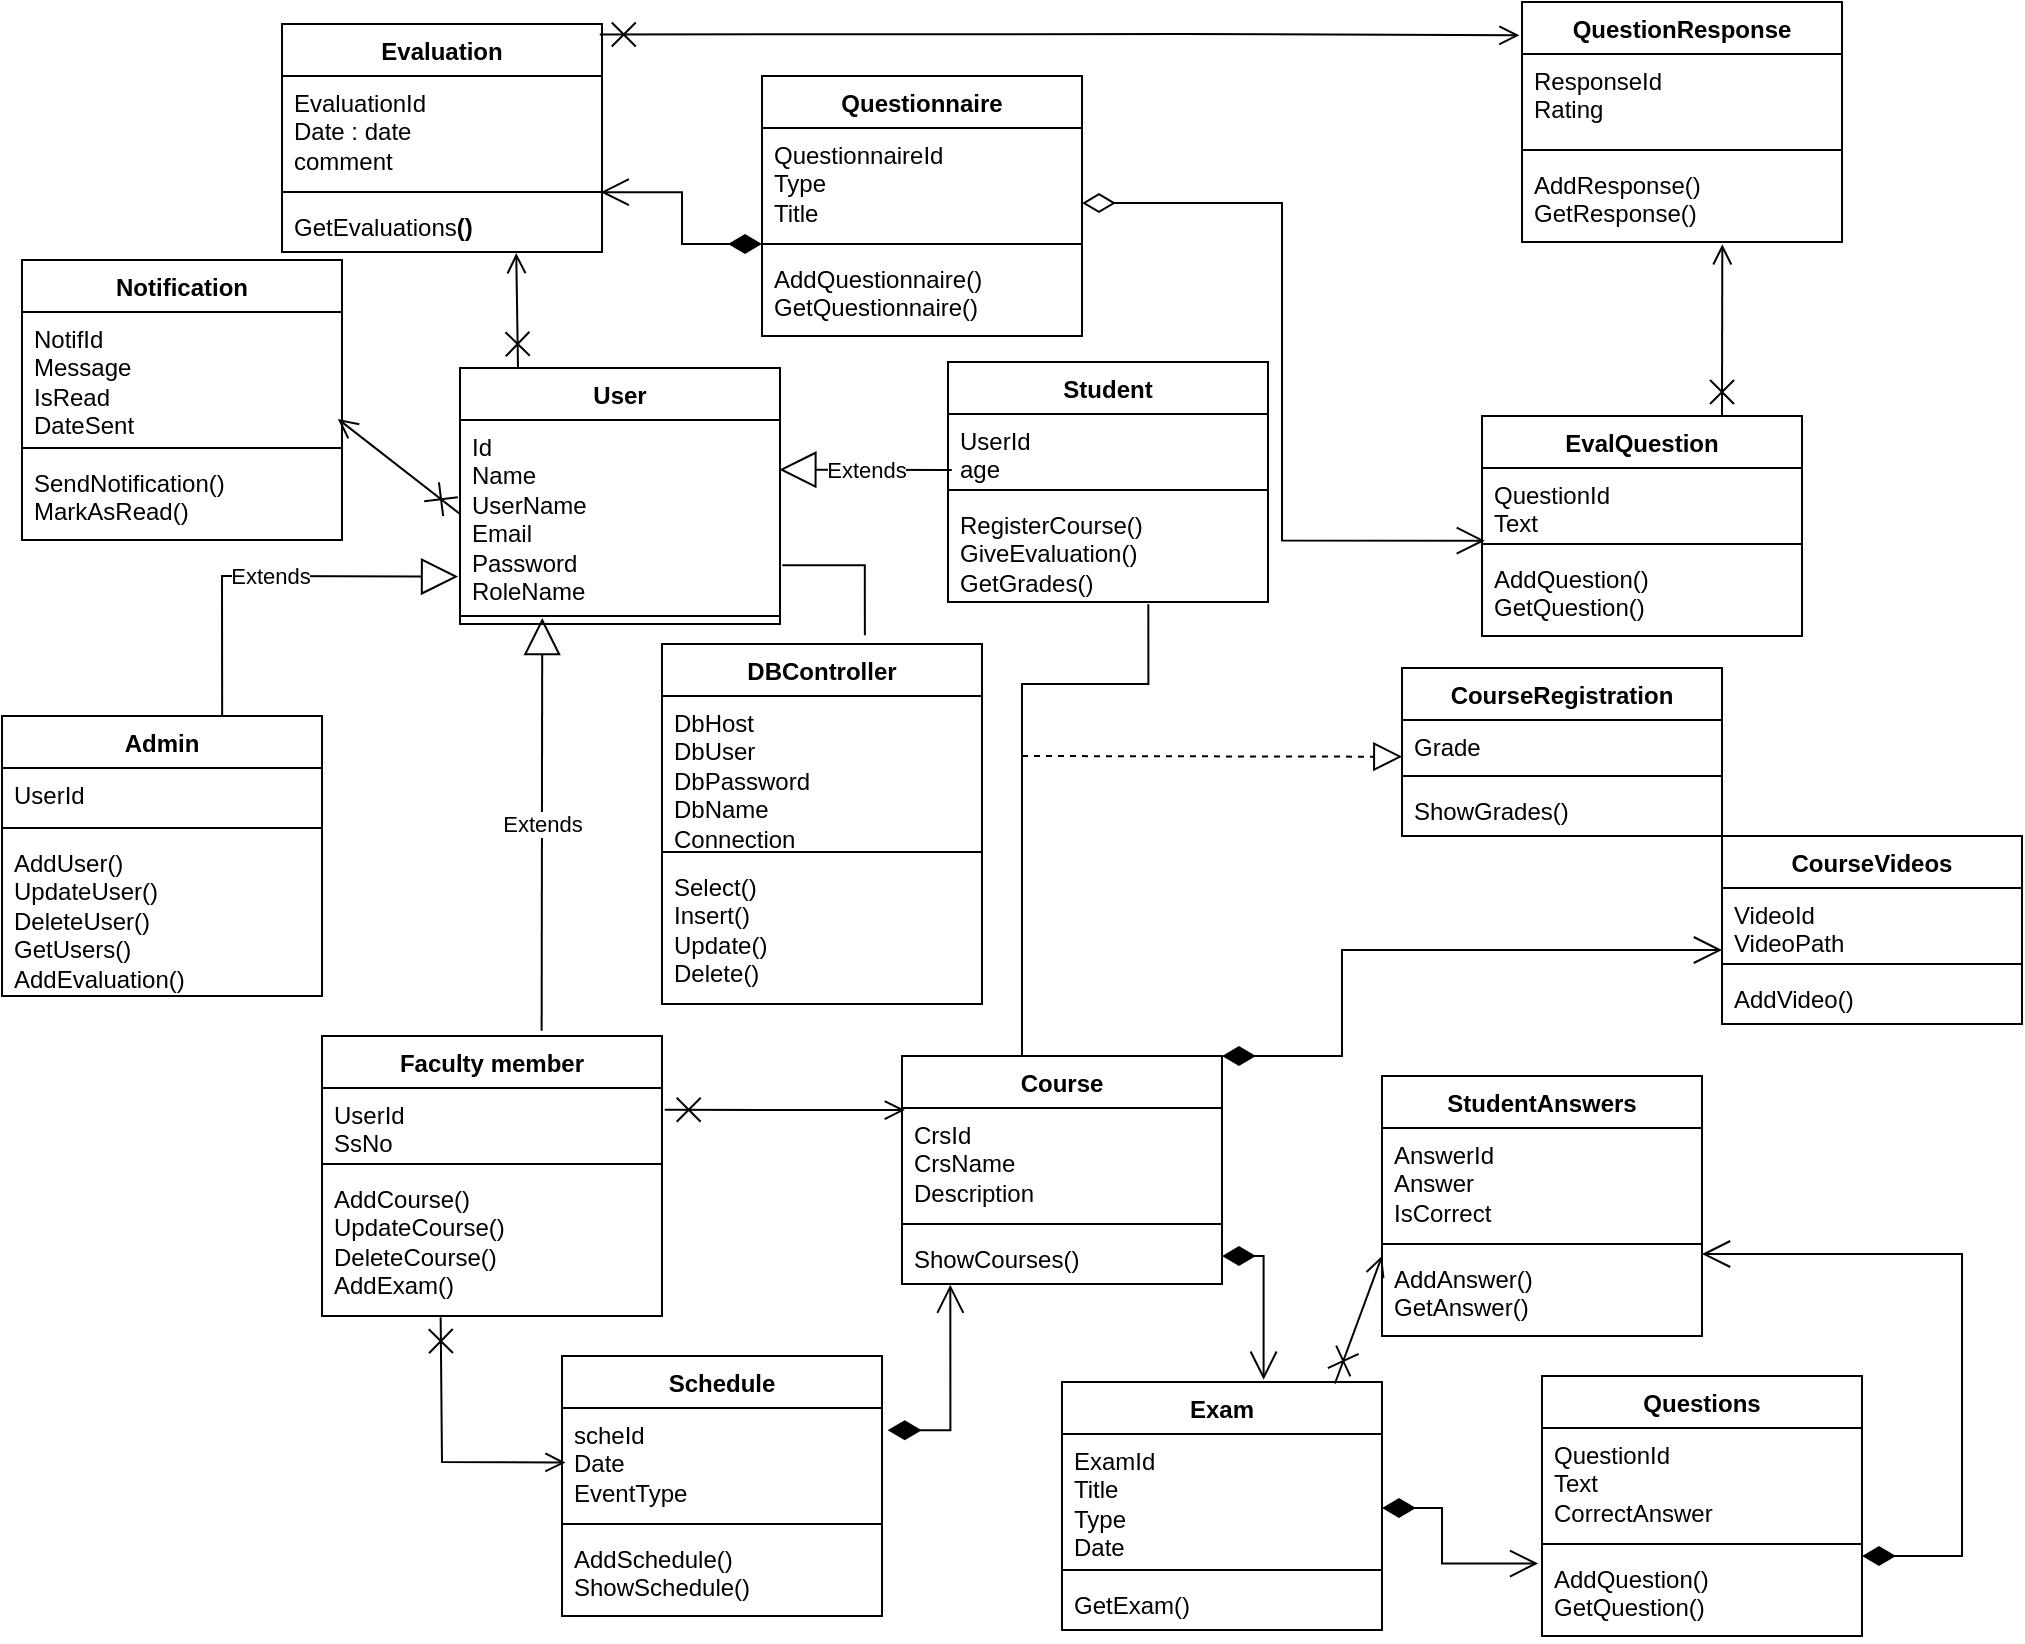 <mxfile version="26.2.14">
  <diagram name="Page-1" id="9f46799a-70d6-7492-0946-bef42562c5a5">
    <mxGraphModel dx="442" dy="198" grid="1" gridSize="10" guides="1" tooltips="1" connect="1" arrows="1" fold="1" page="1" pageScale="1" pageWidth="1100" pageHeight="850" background="none" math="0" shadow="0">
      <root>
        <mxCell id="0" />
        <mxCell id="1" parent="0" />
        <mxCell id="fov3tvsZW59ARb7Naj-n-1" value="User" style="swimlane;fontStyle=1;align=center;verticalAlign=top;childLayout=stackLayout;horizontal=1;startSize=26;horizontalStack=0;resizeParent=1;resizeParentMax=0;resizeLast=0;collapsible=1;marginBottom=0;whiteSpace=wrap;html=1;" parent="1" vertex="1">
          <mxGeometry x="239" y="206" width="160" height="128" as="geometry" />
        </mxCell>
        <mxCell id="fov3tvsZW59ARb7Naj-n-2" value="&lt;div&gt;Id&lt;/div&gt;Name&lt;div&gt;UserName&lt;/div&gt;&lt;div&gt;&lt;span style=&quot;background-color: transparent; color: light-dark(rgb(0, 0, 0), rgb(255, 255, 255));&quot;&gt;Email&lt;/span&gt;&lt;/div&gt;&lt;div&gt;Password&amp;nbsp;&lt;/div&gt;&lt;div&gt;RoleName&lt;br&gt;&lt;div&gt;&lt;br&gt;&lt;/div&gt;&lt;/div&gt;" style="text;strokeColor=none;fillColor=none;align=left;verticalAlign=top;spacingLeft=4;spacingRight=4;overflow=hidden;rotatable=0;points=[[0,0.5],[1,0.5]];portConstraint=eastwest;whiteSpace=wrap;html=1;" parent="fov3tvsZW59ARb7Naj-n-1" vertex="1">
          <mxGeometry y="26" width="160" height="94" as="geometry" />
        </mxCell>
        <mxCell id="fov3tvsZW59ARb7Naj-n-3" value="" style="line;strokeWidth=1;fillColor=none;align=left;verticalAlign=middle;spacingTop=-1;spacingLeft=3;spacingRight=3;rotatable=0;labelPosition=right;points=[];portConstraint=eastwest;strokeColor=inherit;" parent="fov3tvsZW59ARb7Naj-n-1" vertex="1">
          <mxGeometry y="120" width="160" height="8" as="geometry" />
        </mxCell>
        <mxCell id="fov3tvsZW59ARb7Naj-n-5" value="Student" style="swimlane;fontStyle=1;align=center;verticalAlign=top;childLayout=stackLayout;horizontal=1;startSize=26;horizontalStack=0;resizeParent=1;resizeParentMax=0;resizeLast=0;collapsible=1;marginBottom=0;whiteSpace=wrap;html=1;" parent="1" vertex="1">
          <mxGeometry x="483" y="203" width="160" height="120" as="geometry">
            <mxRectangle x="190" y="400" width="80" height="30" as="alternateBounds" />
          </mxGeometry>
        </mxCell>
        <mxCell id="fov3tvsZW59ARb7Naj-n-6" value="UserId&lt;div&gt;age&lt;/div&gt;" style="text;strokeColor=none;fillColor=none;align=left;verticalAlign=top;spacingLeft=4;spacingRight=4;overflow=hidden;rotatable=0;points=[[0,0.5],[1,0.5]];portConstraint=eastwest;whiteSpace=wrap;html=1;" parent="fov3tvsZW59ARb7Naj-n-5" vertex="1">
          <mxGeometry y="26" width="160" height="34" as="geometry" />
        </mxCell>
        <mxCell id="fov3tvsZW59ARb7Naj-n-7" value="" style="line;strokeWidth=1;fillColor=none;align=left;verticalAlign=middle;spacingTop=-1;spacingLeft=3;spacingRight=3;rotatable=0;labelPosition=right;points=[];portConstraint=eastwest;strokeColor=inherit;" parent="fov3tvsZW59ARb7Naj-n-5" vertex="1">
          <mxGeometry y="60" width="160" height="8" as="geometry" />
        </mxCell>
        <mxCell id="fov3tvsZW59ARb7Naj-n-8" value="RegisterCourse()&lt;div&gt;GiveEvaluation()&lt;br&gt;&lt;/div&gt;&lt;div&gt;GetGrades()&lt;/div&gt;&lt;div&gt;&lt;br&gt;&lt;/div&gt;" style="text;strokeColor=none;fillColor=none;align=left;verticalAlign=top;spacingLeft=4;spacingRight=4;overflow=hidden;rotatable=0;points=[[0,0.5],[1,0.5]];portConstraint=eastwest;whiteSpace=wrap;html=1;" parent="fov3tvsZW59ARb7Naj-n-5" vertex="1">
          <mxGeometry y="68" width="160" height="52" as="geometry" />
        </mxCell>
        <mxCell id="fov3tvsZW59ARb7Naj-n-9" value="Faculty member" style="swimlane;fontStyle=1;align=center;verticalAlign=top;childLayout=stackLayout;horizontal=1;startSize=26;horizontalStack=0;resizeParent=1;resizeParentMax=0;resizeLast=0;collapsible=1;marginBottom=0;whiteSpace=wrap;html=1;" parent="1" vertex="1">
          <mxGeometry x="170" y="540" width="170" height="140" as="geometry" />
        </mxCell>
        <mxCell id="fov3tvsZW59ARb7Naj-n-10" value="UserId&lt;div&gt;SsNo&amp;nbsp;&lt;/div&gt;" style="text;strokeColor=none;fillColor=none;align=left;verticalAlign=top;spacingLeft=4;spacingRight=4;overflow=hidden;rotatable=0;points=[[0,0.5],[1,0.5]];portConstraint=eastwest;whiteSpace=wrap;html=1;" parent="fov3tvsZW59ARb7Naj-n-9" vertex="1">
          <mxGeometry y="26" width="170" height="34" as="geometry" />
        </mxCell>
        <mxCell id="fov3tvsZW59ARb7Naj-n-11" value="" style="line;strokeWidth=1;fillColor=none;align=left;verticalAlign=middle;spacingTop=-1;spacingLeft=3;spacingRight=3;rotatable=0;labelPosition=right;points=[];portConstraint=eastwest;strokeColor=inherit;" parent="fov3tvsZW59ARb7Naj-n-9" vertex="1">
          <mxGeometry y="60" width="170" height="8" as="geometry" />
        </mxCell>
        <mxCell id="fov3tvsZW59ARb7Naj-n-61" value="AddCourse()&lt;div&gt;UpdateCourse()&lt;/div&gt;&lt;div&gt;DeleteCourse()&lt;/div&gt;&lt;div&gt;AddExam()&lt;/div&gt;&lt;div&gt;&lt;br&gt;&lt;/div&gt;" style="text;strokeColor=none;fillColor=none;align=left;verticalAlign=top;spacingLeft=4;spacingRight=4;overflow=hidden;rotatable=0;points=[[0,0.5],[1,0.5]];portConstraint=eastwest;whiteSpace=wrap;html=1;" parent="fov3tvsZW59ARb7Naj-n-9" vertex="1">
          <mxGeometry y="68" width="170" height="72" as="geometry" />
        </mxCell>
        <mxCell id="fov3tvsZW59ARb7Naj-n-13" value="Course" style="swimlane;fontStyle=1;align=center;verticalAlign=top;childLayout=stackLayout;horizontal=1;startSize=26;horizontalStack=0;resizeParent=1;resizeParentMax=0;resizeLast=0;collapsible=1;marginBottom=0;whiteSpace=wrap;html=1;" parent="1" vertex="1">
          <mxGeometry x="460" y="550" width="160" height="114" as="geometry" />
        </mxCell>
        <mxCell id="fov3tvsZW59ARb7Naj-n-14" value="CrsId&lt;div&gt;CrsName&amp;nbsp;&lt;/div&gt;&lt;div&gt;Description&lt;/div&gt;" style="text;strokeColor=none;fillColor=none;align=left;verticalAlign=top;spacingLeft=4;spacingRight=4;overflow=hidden;rotatable=0;points=[[0,0.5],[1,0.5]];portConstraint=eastwest;whiteSpace=wrap;html=1;" parent="fov3tvsZW59ARb7Naj-n-13" vertex="1">
          <mxGeometry y="26" width="160" height="54" as="geometry" />
        </mxCell>
        <mxCell id="fov3tvsZW59ARb7Naj-n-15" value="" style="line;strokeWidth=1;fillColor=none;align=left;verticalAlign=middle;spacingTop=-1;spacingLeft=3;spacingRight=3;rotatable=0;labelPosition=right;points=[];portConstraint=eastwest;strokeColor=inherit;" parent="fov3tvsZW59ARb7Naj-n-13" vertex="1">
          <mxGeometry y="80" width="160" height="8" as="geometry" />
        </mxCell>
        <mxCell id="fov3tvsZW59ARb7Naj-n-16" value="ShowCourses()" style="text;strokeColor=none;fillColor=none;align=left;verticalAlign=top;spacingLeft=4;spacingRight=4;overflow=hidden;rotatable=0;points=[[0,0.5],[1,0.5]];portConstraint=eastwest;whiteSpace=wrap;html=1;" parent="fov3tvsZW59ARb7Naj-n-13" vertex="1">
          <mxGeometry y="88" width="160" height="26" as="geometry" />
        </mxCell>
        <mxCell id="fov3tvsZW59ARb7Naj-n-17" value="CourseRegistration" style="swimlane;fontStyle=1;align=center;verticalAlign=top;childLayout=stackLayout;horizontal=1;startSize=26;horizontalStack=0;resizeParent=1;resizeParentMax=0;resizeLast=0;collapsible=1;marginBottom=0;whiteSpace=wrap;html=1;" parent="1" vertex="1">
          <mxGeometry x="710" y="356" width="160" height="84" as="geometry" />
        </mxCell>
        <mxCell id="fov3tvsZW59ARb7Naj-n-18" value="Grade" style="text;strokeColor=none;fillColor=none;align=left;verticalAlign=top;spacingLeft=4;spacingRight=4;overflow=hidden;rotatable=0;points=[[0,0.5],[1,0.5]];portConstraint=eastwest;whiteSpace=wrap;html=1;" parent="fov3tvsZW59ARb7Naj-n-17" vertex="1">
          <mxGeometry y="26" width="160" height="24" as="geometry" />
        </mxCell>
        <mxCell id="fov3tvsZW59ARb7Naj-n-19" value="" style="line;strokeWidth=1;fillColor=none;align=left;verticalAlign=middle;spacingTop=-1;spacingLeft=3;spacingRight=3;rotatable=0;labelPosition=right;points=[];portConstraint=eastwest;strokeColor=inherit;" parent="fov3tvsZW59ARb7Naj-n-17" vertex="1">
          <mxGeometry y="50" width="160" height="8" as="geometry" />
        </mxCell>
        <mxCell id="fov3tvsZW59ARb7Naj-n-20" value="ShowGrades()" style="text;strokeColor=none;fillColor=none;align=left;verticalAlign=top;spacingLeft=4;spacingRight=4;overflow=hidden;rotatable=0;points=[[0,0.5],[1,0.5]];portConstraint=eastwest;whiteSpace=wrap;html=1;" parent="fov3tvsZW59ARb7Naj-n-17" vertex="1">
          <mxGeometry y="58" width="160" height="26" as="geometry" />
        </mxCell>
        <mxCell id="fov3tvsZW59ARb7Naj-n-21" value="Schedule" style="swimlane;fontStyle=1;align=center;verticalAlign=top;childLayout=stackLayout;horizontal=1;startSize=26;horizontalStack=0;resizeParent=1;resizeParentMax=0;resizeLast=0;collapsible=1;marginBottom=0;whiteSpace=wrap;html=1;" parent="1" vertex="1">
          <mxGeometry x="290" y="700" width="160" height="130" as="geometry" />
        </mxCell>
        <mxCell id="fov3tvsZW59ARb7Naj-n-22" value="scheId&amp;nbsp;&lt;div&gt;Date&amp;nbsp;&lt;/div&gt;&lt;div&gt;EventType&amp;nbsp;&lt;/div&gt;" style="text;strokeColor=none;fillColor=none;align=left;verticalAlign=top;spacingLeft=4;spacingRight=4;overflow=hidden;rotatable=0;points=[[0,0.5],[1,0.5]];portConstraint=eastwest;whiteSpace=wrap;html=1;" parent="fov3tvsZW59ARb7Naj-n-21" vertex="1">
          <mxGeometry y="26" width="160" height="54" as="geometry" />
        </mxCell>
        <mxCell id="fov3tvsZW59ARb7Naj-n-23" value="" style="line;strokeWidth=1;fillColor=none;align=left;verticalAlign=middle;spacingTop=-1;spacingLeft=3;spacingRight=3;rotatable=0;labelPosition=right;points=[];portConstraint=eastwest;strokeColor=inherit;" parent="fov3tvsZW59ARb7Naj-n-21" vertex="1">
          <mxGeometry y="80" width="160" height="8" as="geometry" />
        </mxCell>
        <mxCell id="fov3tvsZW59ARb7Naj-n-24" value="AddSchedule()&lt;br&gt;ShowSchedule()" style="text;strokeColor=none;fillColor=none;align=left;verticalAlign=top;spacingLeft=4;spacingRight=4;overflow=hidden;rotatable=0;points=[[0,0.5],[1,0.5]];portConstraint=eastwest;whiteSpace=wrap;html=1;" parent="fov3tvsZW59ARb7Naj-n-21" vertex="1">
          <mxGeometry y="88" width="160" height="42" as="geometry" />
        </mxCell>
        <mxCell id="fov3tvsZW59ARb7Naj-n-25" value="CourseVideos" style="swimlane;fontStyle=1;align=center;verticalAlign=top;childLayout=stackLayout;horizontal=1;startSize=26;horizontalStack=0;resizeParent=1;resizeParentMax=0;resizeLast=0;collapsible=1;marginBottom=0;whiteSpace=wrap;html=1;" parent="1" vertex="1">
          <mxGeometry x="870" y="440" width="150" height="94" as="geometry" />
        </mxCell>
        <mxCell id="fov3tvsZW59ARb7Naj-n-26" value="VideoId&amp;nbsp;&lt;div&gt;VideoPath&lt;/div&gt;&lt;div&gt;&lt;br&gt;&lt;/div&gt;" style="text;strokeColor=none;fillColor=none;align=left;verticalAlign=top;spacingLeft=4;spacingRight=4;overflow=hidden;rotatable=0;points=[[0,0.5],[1,0.5]];portConstraint=eastwest;whiteSpace=wrap;html=1;" parent="fov3tvsZW59ARb7Naj-n-25" vertex="1">
          <mxGeometry y="26" width="150" height="34" as="geometry" />
        </mxCell>
        <mxCell id="fov3tvsZW59ARb7Naj-n-27" value="" style="line;strokeWidth=1;fillColor=none;align=left;verticalAlign=middle;spacingTop=-1;spacingLeft=3;spacingRight=3;rotatable=0;labelPosition=right;points=[];portConstraint=eastwest;strokeColor=inherit;" parent="fov3tvsZW59ARb7Naj-n-25" vertex="1">
          <mxGeometry y="60" width="150" height="8" as="geometry" />
        </mxCell>
        <mxCell id="fov3tvsZW59ARb7Naj-n-28" value="AddVideo()" style="text;strokeColor=none;fillColor=none;align=left;verticalAlign=top;spacingLeft=4;spacingRight=4;overflow=hidden;rotatable=0;points=[[0,0.5],[1,0.5]];portConstraint=eastwest;whiteSpace=wrap;html=1;" parent="fov3tvsZW59ARb7Naj-n-25" vertex="1">
          <mxGeometry y="68" width="150" height="26" as="geometry" />
        </mxCell>
        <mxCell id="fov3tvsZW59ARb7Naj-n-29" value="Exam" style="swimlane;fontStyle=1;align=center;verticalAlign=top;childLayout=stackLayout;horizontal=1;startSize=26;horizontalStack=0;resizeParent=1;resizeParentMax=0;resizeLast=0;collapsible=1;marginBottom=0;whiteSpace=wrap;html=1;" parent="1" vertex="1">
          <mxGeometry x="540" y="713" width="160" height="124" as="geometry" />
        </mxCell>
        <mxCell id="fov3tvsZW59ARb7Naj-n-30" value="ExamId&amp;nbsp;&lt;div&gt;Title&amp;nbsp;&amp;nbsp;&lt;/div&gt;&lt;div&gt;Type&amp;nbsp;&amp;nbsp;&lt;/div&gt;&lt;div&gt;Date&amp;nbsp;&lt;/div&gt;&lt;div&gt;&lt;br&gt;&lt;/div&gt;" style="text;strokeColor=none;fillColor=none;align=left;verticalAlign=top;spacingLeft=4;spacingRight=4;overflow=hidden;rotatable=0;points=[[0,0.5],[1,0.5]];portConstraint=eastwest;whiteSpace=wrap;html=1;" parent="fov3tvsZW59ARb7Naj-n-29" vertex="1">
          <mxGeometry y="26" width="160" height="64" as="geometry" />
        </mxCell>
        <mxCell id="fov3tvsZW59ARb7Naj-n-31" value="" style="line;strokeWidth=1;fillColor=none;align=left;verticalAlign=middle;spacingTop=-1;spacingLeft=3;spacingRight=3;rotatable=0;labelPosition=right;points=[];portConstraint=eastwest;strokeColor=inherit;" parent="fov3tvsZW59ARb7Naj-n-29" vertex="1">
          <mxGeometry y="90" width="160" height="8" as="geometry" />
        </mxCell>
        <mxCell id="fov3tvsZW59ARb7Naj-n-32" value="GetExam()" style="text;strokeColor=none;fillColor=none;align=left;verticalAlign=top;spacingLeft=4;spacingRight=4;overflow=hidden;rotatable=0;points=[[0,0.5],[1,0.5]];portConstraint=eastwest;whiteSpace=wrap;html=1;" parent="fov3tvsZW59ARb7Naj-n-29" vertex="1">
          <mxGeometry y="98" width="160" height="26" as="geometry" />
        </mxCell>
        <mxCell id="fov3tvsZW59ARb7Naj-n-37" value="StudentAnswers" style="swimlane;fontStyle=1;align=center;verticalAlign=top;childLayout=stackLayout;horizontal=1;startSize=26;horizontalStack=0;resizeParent=1;resizeParentMax=0;resizeLast=0;collapsible=1;marginBottom=0;whiteSpace=wrap;html=1;" parent="1" vertex="1">
          <mxGeometry x="700" y="560" width="160" height="130" as="geometry" />
        </mxCell>
        <mxCell id="fov3tvsZW59ARb7Naj-n-38" value="AnswerId&lt;div&gt;Answer&amp;nbsp;&lt;/div&gt;&lt;div&gt;IsCorrect&amp;nbsp;&lt;/div&gt;" style="text;strokeColor=none;fillColor=none;align=left;verticalAlign=top;spacingLeft=4;spacingRight=4;overflow=hidden;rotatable=0;points=[[0,0.5],[1,0.5]];portConstraint=eastwest;whiteSpace=wrap;html=1;" parent="fov3tvsZW59ARb7Naj-n-37" vertex="1">
          <mxGeometry y="26" width="160" height="54" as="geometry" />
        </mxCell>
        <mxCell id="fov3tvsZW59ARb7Naj-n-39" value="" style="line;strokeWidth=1;fillColor=none;align=left;verticalAlign=middle;spacingTop=-1;spacingLeft=3;spacingRight=3;rotatable=0;labelPosition=right;points=[];portConstraint=eastwest;strokeColor=inherit;" parent="fov3tvsZW59ARb7Naj-n-37" vertex="1">
          <mxGeometry y="80" width="160" height="8" as="geometry" />
        </mxCell>
        <mxCell id="fov3tvsZW59ARb7Naj-n-40" value="AddAnswer()&lt;br&gt;GetAnswer()" style="text;strokeColor=none;fillColor=none;align=left;verticalAlign=top;spacingLeft=4;spacingRight=4;overflow=hidden;rotatable=0;points=[[0,0.5],[1,0.5]];portConstraint=eastwest;whiteSpace=wrap;html=1;" parent="fov3tvsZW59ARb7Naj-n-37" vertex="1">
          <mxGeometry y="88" width="160" height="42" as="geometry" />
        </mxCell>
        <mxCell id="fov3tvsZW59ARb7Naj-n-41" value="Notification" style="swimlane;fontStyle=1;align=center;verticalAlign=top;childLayout=stackLayout;horizontal=1;startSize=26;horizontalStack=0;resizeParent=1;resizeParentMax=0;resizeLast=0;collapsible=1;marginBottom=0;whiteSpace=wrap;html=1;" parent="1" vertex="1">
          <mxGeometry x="20" y="152" width="160" height="140" as="geometry" />
        </mxCell>
        <mxCell id="fov3tvsZW59ARb7Naj-n-42" value="NotifId&lt;div&gt;Message&amp;nbsp;&lt;/div&gt;&lt;div&gt;IsRead&lt;/div&gt;&lt;div&gt;DateSent&amp;nbsp;&lt;/div&gt;" style="text;strokeColor=none;fillColor=none;align=left;verticalAlign=top;spacingLeft=4;spacingRight=4;overflow=hidden;rotatable=0;points=[[0,0.5],[1,0.5]];portConstraint=eastwest;whiteSpace=wrap;html=1;" parent="fov3tvsZW59ARb7Naj-n-41" vertex="1">
          <mxGeometry y="26" width="160" height="64" as="geometry" />
        </mxCell>
        <mxCell id="fov3tvsZW59ARb7Naj-n-43" value="" style="line;strokeWidth=1;fillColor=none;align=left;verticalAlign=middle;spacingTop=-1;spacingLeft=3;spacingRight=3;rotatable=0;labelPosition=right;points=[];portConstraint=eastwest;strokeColor=inherit;" parent="fov3tvsZW59ARb7Naj-n-41" vertex="1">
          <mxGeometry y="90" width="160" height="8" as="geometry" />
        </mxCell>
        <mxCell id="fov3tvsZW59ARb7Naj-n-44" value="SendNotification()&lt;br&gt;MarkAsRead()" style="text;strokeColor=none;fillColor=none;align=left;verticalAlign=top;spacingLeft=4;spacingRight=4;overflow=hidden;rotatable=0;points=[[0,0.5],[1,0.5]];portConstraint=eastwest;whiteSpace=wrap;html=1;" parent="fov3tvsZW59ARb7Naj-n-41" vertex="1">
          <mxGeometry y="98" width="160" height="42" as="geometry" />
        </mxCell>
        <mxCell id="fov3tvsZW59ARb7Naj-n-45" value="Evaluation" style="swimlane;fontStyle=1;align=center;verticalAlign=top;childLayout=stackLayout;horizontal=1;startSize=26;horizontalStack=0;resizeParent=1;resizeParentMax=0;resizeLast=0;collapsible=1;marginBottom=0;whiteSpace=wrap;html=1;" parent="1" vertex="1">
          <mxGeometry x="150" y="34" width="160" height="114" as="geometry" />
        </mxCell>
        <mxCell id="fov3tvsZW59ARb7Naj-n-46" value="EvaluationId&amp;nbsp;&lt;div&gt;Date : date&lt;/div&gt;&lt;div&gt;comment&amp;nbsp;&lt;/div&gt;" style="text;strokeColor=none;fillColor=none;align=left;verticalAlign=top;spacingLeft=4;spacingRight=4;overflow=hidden;rotatable=0;points=[[0,0.5],[1,0.5]];portConstraint=eastwest;whiteSpace=wrap;html=1;" parent="fov3tvsZW59ARb7Naj-n-45" vertex="1">
          <mxGeometry y="26" width="160" height="54" as="geometry" />
        </mxCell>
        <mxCell id="fov3tvsZW59ARb7Naj-n-47" value="" style="line;strokeWidth=1;fillColor=none;align=left;verticalAlign=middle;spacingTop=-1;spacingLeft=3;spacingRight=3;rotatable=0;labelPosition=right;points=[];portConstraint=eastwest;strokeColor=inherit;" parent="fov3tvsZW59ARb7Naj-n-45" vertex="1">
          <mxGeometry y="80" width="160" height="8" as="geometry" />
        </mxCell>
        <mxCell id="fov3tvsZW59ARb7Naj-n-48" value="Get&lt;span style=&quot;text-align: center;&quot;&gt;Evaluations&lt;/span&gt;&lt;span style=&quot;font-weight: 700; text-align: center;&quot;&gt;()&lt;/span&gt;" style="text;strokeColor=none;fillColor=none;align=left;verticalAlign=top;spacingLeft=4;spacingRight=4;overflow=hidden;rotatable=0;points=[[0,0.5],[1,0.5]];portConstraint=eastwest;whiteSpace=wrap;html=1;" parent="fov3tvsZW59ARb7Naj-n-45" vertex="1">
          <mxGeometry y="88" width="160" height="26" as="geometry" />
        </mxCell>
        <mxCell id="fov3tvsZW59ARb7Naj-n-49" value="Questionnaire" style="swimlane;fontStyle=1;align=center;verticalAlign=top;childLayout=stackLayout;horizontal=1;startSize=26;horizontalStack=0;resizeParent=1;resizeParentMax=0;resizeLast=0;collapsible=1;marginBottom=0;whiteSpace=wrap;html=1;" parent="1" vertex="1">
          <mxGeometry x="390" y="60" width="160" height="130" as="geometry" />
        </mxCell>
        <mxCell id="fov3tvsZW59ARb7Naj-n-50" value="QuestionnaireId&amp;nbsp;&lt;div&gt;Type&amp;nbsp;&lt;/div&gt;&lt;div&gt;Title&amp;nbsp;&lt;br&gt;&lt;div&gt;&lt;br&gt;&lt;/div&gt;&lt;/div&gt;" style="text;strokeColor=none;fillColor=none;align=left;verticalAlign=top;spacingLeft=4;spacingRight=4;overflow=hidden;rotatable=0;points=[[0,0.5],[1,0.5]];portConstraint=eastwest;whiteSpace=wrap;html=1;" parent="fov3tvsZW59ARb7Naj-n-49" vertex="1">
          <mxGeometry y="26" width="160" height="54" as="geometry" />
        </mxCell>
        <mxCell id="fov3tvsZW59ARb7Naj-n-51" value="" style="line;strokeWidth=1;fillColor=none;align=left;verticalAlign=middle;spacingTop=-1;spacingLeft=3;spacingRight=3;rotatable=0;labelPosition=right;points=[];portConstraint=eastwest;strokeColor=inherit;" parent="fov3tvsZW59ARb7Naj-n-49" vertex="1">
          <mxGeometry y="80" width="160" height="8" as="geometry" />
        </mxCell>
        <mxCell id="fov3tvsZW59ARb7Naj-n-52" value="Add&lt;span style=&quot;text-align: center;&quot;&gt;Questionnaire()&lt;br&gt;Get&lt;/span&gt;&lt;span style=&quot;text-align: center;&quot;&gt;Questionnaire()&lt;/span&gt;" style="text;strokeColor=none;fillColor=none;align=left;verticalAlign=top;spacingLeft=4;spacingRight=4;overflow=hidden;rotatable=0;points=[[0,0.5],[1,0.5]];portConstraint=eastwest;whiteSpace=wrap;html=1;" parent="fov3tvsZW59ARb7Naj-n-49" vertex="1">
          <mxGeometry y="88" width="160" height="42" as="geometry" />
        </mxCell>
        <mxCell id="fov3tvsZW59ARb7Naj-n-53" value="EvalQuestion" style="swimlane;fontStyle=1;align=center;verticalAlign=top;childLayout=stackLayout;horizontal=1;startSize=26;horizontalStack=0;resizeParent=1;resizeParentMax=0;resizeLast=0;collapsible=1;marginBottom=0;whiteSpace=wrap;html=1;" parent="1" vertex="1">
          <mxGeometry x="750" y="230" width="160" height="110" as="geometry" />
        </mxCell>
        <mxCell id="fov3tvsZW59ARb7Naj-n-54" value="QuestionId&amp;nbsp;&lt;div&gt;Text&amp;nbsp;&lt;/div&gt;" style="text;strokeColor=none;fillColor=none;align=left;verticalAlign=top;spacingLeft=4;spacingRight=4;overflow=hidden;rotatable=0;points=[[0,0.5],[1,0.5]];portConstraint=eastwest;whiteSpace=wrap;html=1;" parent="fov3tvsZW59ARb7Naj-n-53" vertex="1">
          <mxGeometry y="26" width="160" height="34" as="geometry" />
        </mxCell>
        <mxCell id="fov3tvsZW59ARb7Naj-n-55" value="" style="line;strokeWidth=1;fillColor=none;align=left;verticalAlign=middle;spacingTop=-1;spacingLeft=3;spacingRight=3;rotatable=0;labelPosition=right;points=[];portConstraint=eastwest;strokeColor=inherit;" parent="fov3tvsZW59ARb7Naj-n-53" vertex="1">
          <mxGeometry y="60" width="160" height="8" as="geometry" />
        </mxCell>
        <mxCell id="fov3tvsZW59ARb7Naj-n-56" value="AddQuestion()&lt;br&gt;GetQuestion()" style="text;strokeColor=none;fillColor=none;align=left;verticalAlign=top;spacingLeft=4;spacingRight=4;overflow=hidden;rotatable=0;points=[[0,0.5],[1,0.5]];portConstraint=eastwest;whiteSpace=wrap;html=1;" parent="fov3tvsZW59ARb7Naj-n-53" vertex="1">
          <mxGeometry y="68" width="160" height="42" as="geometry" />
        </mxCell>
        <mxCell id="fov3tvsZW59ARb7Naj-n-57" value="QuestionResponse" style="swimlane;fontStyle=1;align=center;verticalAlign=top;childLayout=stackLayout;horizontal=1;startSize=26;horizontalStack=0;resizeParent=1;resizeParentMax=0;resizeLast=0;collapsible=1;marginBottom=0;whiteSpace=wrap;html=1;" parent="1" vertex="1">
          <mxGeometry x="770" y="23" width="160" height="120" as="geometry" />
        </mxCell>
        <mxCell id="fov3tvsZW59ARb7Naj-n-58" value="ResponseId&amp;nbsp;&lt;div&gt;Rating&amp;nbsp;&lt;/div&gt;" style="text;strokeColor=none;fillColor=none;align=left;verticalAlign=top;spacingLeft=4;spacingRight=4;overflow=hidden;rotatable=0;points=[[0,0.5],[1,0.5]];portConstraint=eastwest;whiteSpace=wrap;html=1;" parent="fov3tvsZW59ARb7Naj-n-57" vertex="1">
          <mxGeometry y="26" width="160" height="44" as="geometry" />
        </mxCell>
        <mxCell id="fov3tvsZW59ARb7Naj-n-59" value="" style="line;strokeWidth=1;fillColor=none;align=left;verticalAlign=middle;spacingTop=-1;spacingLeft=3;spacingRight=3;rotatable=0;labelPosition=right;points=[];portConstraint=eastwest;strokeColor=inherit;" parent="fov3tvsZW59ARb7Naj-n-57" vertex="1">
          <mxGeometry y="70" width="160" height="8" as="geometry" />
        </mxCell>
        <mxCell id="fov3tvsZW59ARb7Naj-n-60" value="AddResponse()&lt;br&gt;GetResponse()" style="text;strokeColor=none;fillColor=none;align=left;verticalAlign=top;spacingLeft=4;spacingRight=4;overflow=hidden;rotatable=0;points=[[0,0.5],[1,0.5]];portConstraint=eastwest;whiteSpace=wrap;html=1;" parent="fov3tvsZW59ARb7Naj-n-57" vertex="1">
          <mxGeometry y="78" width="160" height="42" as="geometry" />
        </mxCell>
        <mxCell id="fov3tvsZW59ARb7Naj-n-63" value="Admin" style="swimlane;fontStyle=1;align=center;verticalAlign=top;childLayout=stackLayout;horizontal=1;startSize=26;horizontalStack=0;resizeParent=1;resizeParentMax=0;resizeLast=0;collapsible=1;marginBottom=0;whiteSpace=wrap;html=1;" parent="1" vertex="1">
          <mxGeometry x="10" y="380" width="160" height="140" as="geometry" />
        </mxCell>
        <mxCell id="fov3tvsZW59ARb7Naj-n-64" value="UserId" style="text;strokeColor=none;fillColor=none;align=left;verticalAlign=top;spacingLeft=4;spacingRight=4;overflow=hidden;rotatable=0;points=[[0,0.5],[1,0.5]];portConstraint=eastwest;whiteSpace=wrap;html=1;" parent="fov3tvsZW59ARb7Naj-n-63" vertex="1">
          <mxGeometry y="26" width="160" height="26" as="geometry" />
        </mxCell>
        <mxCell id="fov3tvsZW59ARb7Naj-n-65" value="" style="line;strokeWidth=1;fillColor=none;align=left;verticalAlign=middle;spacingTop=-1;spacingLeft=3;spacingRight=3;rotatable=0;labelPosition=right;points=[];portConstraint=eastwest;strokeColor=inherit;" parent="fov3tvsZW59ARb7Naj-n-63" vertex="1">
          <mxGeometry y="52" width="160" height="8" as="geometry" />
        </mxCell>
        <mxCell id="fov3tvsZW59ARb7Naj-n-66" value="AddUser()&lt;br&gt;UpdateUser()&lt;br&gt;DeleteUser()&lt;br&gt;GetUsers()&lt;br&gt;AddEvaluation()" style="text;strokeColor=none;fillColor=none;align=left;verticalAlign=top;spacingLeft=4;spacingRight=4;overflow=hidden;rotatable=0;points=[[0,0.5],[1,0.5]];portConstraint=eastwest;whiteSpace=wrap;html=1;" parent="fov3tvsZW59ARb7Naj-n-63" vertex="1">
          <mxGeometry y="60" width="160" height="80" as="geometry" />
        </mxCell>
        <mxCell id="fov3tvsZW59ARb7Naj-n-67" value="" style="endArrow=open;startArrow=cross;endFill=0;startFill=0;endSize=8;startSize=10;html=1;rounded=0;entryX=0.987;entryY=0.835;entryDx=0;entryDy=0;entryPerimeter=0;exitX=0;exitY=0.5;exitDx=0;exitDy=0;" parent="1" source="fov3tvsZW59ARb7Naj-n-2" target="fov3tvsZW59ARb7Naj-n-42" edge="1">
          <mxGeometry width="160" relative="1" as="geometry">
            <mxPoint x="-60" y="400" as="sourcePoint" />
            <mxPoint x="100" y="400" as="targetPoint" />
          </mxGeometry>
        </mxCell>
        <mxCell id="fov3tvsZW59ARb7Naj-n-84" value="" style="endArrow=open;startArrow=cross;endFill=0;startFill=0;endSize=8;startSize=10;html=1;rounded=0;entryX=0.009;entryY=0.019;entryDx=0;entryDy=0;entryPerimeter=0;exitX=1.008;exitY=0.32;exitDx=0;exitDy=0;exitPerimeter=0;" parent="1" source="fov3tvsZW59ARb7Naj-n-10" target="fov3tvsZW59ARb7Naj-n-14" edge="1">
          <mxGeometry width="160" relative="1" as="geometry">
            <mxPoint x="356" y="520" as="sourcePoint" />
            <mxPoint x="460" y="530" as="targetPoint" />
          </mxGeometry>
        </mxCell>
        <mxCell id="fov3tvsZW59ARb7Naj-n-85" value="" style="endArrow=open;html=1;endSize=12;startArrow=diamondThin;startSize=14;startFill=1;edgeStyle=orthogonalEdgeStyle;align=left;verticalAlign=bottom;rounded=0;entryX=0;entryY=0.912;entryDx=0;entryDy=0;entryPerimeter=0;exitX=1;exitY=0;exitDx=0;exitDy=0;" parent="1" source="fov3tvsZW59ARb7Naj-n-13" target="fov3tvsZW59ARb7Naj-n-26" edge="1">
          <mxGeometry x="-1" y="3" relative="1" as="geometry">
            <mxPoint x="680" y="610" as="sourcePoint" />
            <mxPoint x="710" y="524" as="targetPoint" />
            <Array as="points">
              <mxPoint x="680" y="550" />
              <mxPoint x="680" y="497" />
            </Array>
          </mxGeometry>
        </mxCell>
        <mxCell id="fov3tvsZW59ARb7Naj-n-86" value="" style="endArrow=none;html=1;edgeStyle=orthogonalEdgeStyle;rounded=0;exitX=0.626;exitY=1.021;exitDx=0;exitDy=0;exitPerimeter=0;entryX=0.375;entryY=0;entryDx=0;entryDy=0;entryPerimeter=0;" parent="1" source="fov3tvsZW59ARb7Naj-n-8" target="fov3tvsZW59ARb7Naj-n-13" edge="1">
          <mxGeometry relative="1" as="geometry">
            <mxPoint x="519.84" y="334.002" as="sourcePoint" />
            <mxPoint x="520" y="453.67" as="targetPoint" />
            <Array as="points">
              <mxPoint x="520" y="364" />
            </Array>
          </mxGeometry>
        </mxCell>
        <mxCell id="fov3tvsZW59ARb7Naj-n-89" value="" style="endArrow=block;dashed=1;endFill=0;endSize=12;html=1;rounded=0;entryX=0.001;entryY=0.765;entryDx=0;entryDy=0;entryPerimeter=0;" parent="1" target="fov3tvsZW59ARb7Naj-n-18" edge="1">
          <mxGeometry width="160" relative="1" as="geometry">
            <mxPoint x="520" y="400" as="sourcePoint" />
            <mxPoint x="610" y="400" as="targetPoint" />
          </mxGeometry>
        </mxCell>
        <mxCell id="fov3tvsZW59ARb7Naj-n-92" value="" style="endArrow=open;html=1;endSize=12;startArrow=diamondThin;startSize=14;startFill=1;edgeStyle=orthogonalEdgeStyle;align=left;verticalAlign=bottom;rounded=0;entryX=0.63;entryY=-0.009;entryDx=0;entryDy=0;entryPerimeter=0;" parent="1" source="fov3tvsZW59ARb7Naj-n-16" target="fov3tvsZW59ARb7Naj-n-29" edge="1">
          <mxGeometry x="-1" y="3" relative="1" as="geometry">
            <mxPoint x="580" y="650" as="sourcePoint" />
            <mxPoint x="640" y="640" as="targetPoint" />
            <Array as="points">
              <mxPoint x="641" y="650" />
            </Array>
          </mxGeometry>
        </mxCell>
        <mxCell id="fov3tvsZW59ARb7Naj-n-93" value="" style="endArrow=open;html=1;endSize=12;startArrow=diamondThin;startSize=14;startFill=1;edgeStyle=orthogonalEdgeStyle;align=left;verticalAlign=bottom;rounded=0;entryX=-0.012;entryY=0.137;entryDx=0;entryDy=0;entryPerimeter=0;" parent="1" source="fov3tvsZW59ARb7Naj-n-30" target="fov3tvsZW59ARb7Naj-n-36" edge="1">
          <mxGeometry x="-1" y="3" relative="1" as="geometry">
            <mxPoint x="730" y="750" as="sourcePoint" />
            <mxPoint x="718.515" y="870" as="targetPoint" />
            <Array as="points">
              <mxPoint x="730" y="776" />
              <mxPoint x="730" y="804" />
            </Array>
          </mxGeometry>
        </mxCell>
        <mxCell id="fov3tvsZW59ARb7Naj-n-98" value="" style="endArrow=open;startArrow=cross;endFill=0;startFill=0;endSize=8;startSize=10;html=1;rounded=0;entryX=0;entryY=0.048;entryDx=0;entryDy=0;entryPerimeter=0;exitX=0.853;exitY=0.006;exitDx=0;exitDy=0;exitPerimeter=0;" parent="1" target="fov3tvsZW59ARb7Naj-n-40" edge="1" source="fov3tvsZW59ARb7Naj-n-29">
          <mxGeometry width="160" relative="1" as="geometry">
            <mxPoint x="670" y="690" as="sourcePoint" />
            <mxPoint x="650" y="690" as="targetPoint" />
            <Array as="points" />
          </mxGeometry>
        </mxCell>
        <mxCell id="fov3tvsZW59ARb7Naj-n-99" value="" style="endArrow=open;html=1;endSize=12;startArrow=diamondThin;startSize=14;startFill=1;edgeStyle=orthogonalEdgeStyle;align=left;verticalAlign=bottom;rounded=0;exitX=1;exitY=0.048;exitDx=0;exitDy=0;exitPerimeter=0;entryX=1;entryY=0.024;entryDx=0;entryDy=0;entryPerimeter=0;" parent="1" source="fov3tvsZW59ARb7Naj-n-36" target="fov3tvsZW59ARb7Naj-n-40" edge="1">
          <mxGeometry x="-1" y="3" relative="1" as="geometry">
            <mxPoint x="950" y="800" as="sourcePoint" />
            <mxPoint x="900" y="630" as="targetPoint" />
            <Array as="points">
              <mxPoint x="990" y="800" />
              <mxPoint x="990" y="649" />
            </Array>
          </mxGeometry>
        </mxCell>
        <mxCell id="fov3tvsZW59ARb7Naj-n-100" value="" style="endArrow=open;startArrow=cross;endFill=0;startFill=0;endSize=8;startSize=10;html=1;rounded=0;entryX=0.732;entryY=1.021;entryDx=0;entryDy=0;entryPerimeter=0;" parent="1" target="fov3tvsZW59ARb7Naj-n-48" edge="1">
          <mxGeometry width="160" relative="1" as="geometry">
            <mxPoint x="268" y="206" as="sourcePoint" />
            <mxPoint x="268.12" y="154.702" as="targetPoint" />
          </mxGeometry>
        </mxCell>
        <mxCell id="fov3tvsZW59ARb7Naj-n-101" value="" style="endArrow=open;html=1;endSize=12;startArrow=diamondThin;startSize=14;startFill=1;edgeStyle=orthogonalEdgeStyle;align=left;verticalAlign=bottom;rounded=0;entryX=0.996;entryY=0.514;entryDx=0;entryDy=0;entryPerimeter=0;" parent="1" source="fov3tvsZW59ARb7Naj-n-51" target="fov3tvsZW59ARb7Naj-n-47" edge="1">
          <mxGeometry x="-1" y="3" relative="1" as="geometry">
            <mxPoint x="400" y="120" as="sourcePoint" />
            <mxPoint x="470" y="180" as="targetPoint" />
          </mxGeometry>
        </mxCell>
        <mxCell id="fov3tvsZW59ARb7Naj-n-102" value="" style="endArrow=open;html=1;endSize=12;startArrow=diamondThin;startSize=14;startFill=0;edgeStyle=orthogonalEdgeStyle;rounded=0;entryX=0.009;entryY=1.069;entryDx=0;entryDy=0;entryPerimeter=0;exitX=1;exitY=0.695;exitDx=0;exitDy=0;exitPerimeter=0;" parent="1" source="fov3tvsZW59ARb7Naj-n-50" target="fov3tvsZW59ARb7Naj-n-54" edge="1">
          <mxGeometry relative="1" as="geometry">
            <mxPoint x="570" y="106" as="sourcePoint" />
            <mxPoint x="630" y="107" as="targetPoint" />
          </mxGeometry>
        </mxCell>
        <mxCell id="fov3tvsZW59ARb7Naj-n-33" value="Questions" style="swimlane;fontStyle=1;align=center;verticalAlign=top;childLayout=stackLayout;horizontal=1;startSize=26;horizontalStack=0;resizeParent=1;resizeParentMax=0;resizeLast=0;collapsible=1;marginBottom=0;whiteSpace=wrap;html=1;" parent="1" vertex="1">
          <mxGeometry x="780" y="710" width="160" height="130" as="geometry" />
        </mxCell>
        <mxCell id="fov3tvsZW59ARb7Naj-n-34" value="QuestionId&amp;nbsp;&lt;div&gt;Text&amp;nbsp;&lt;/div&gt;&lt;div&gt;CorrectAnswer&amp;nbsp;&amp;nbsp;&lt;/div&gt;" style="text;strokeColor=none;fillColor=none;align=left;verticalAlign=top;spacingLeft=4;spacingRight=4;overflow=hidden;rotatable=0;points=[[0,0.5],[1,0.5]];portConstraint=eastwest;whiteSpace=wrap;html=1;" parent="fov3tvsZW59ARb7Naj-n-33" vertex="1">
          <mxGeometry y="26" width="160" height="54" as="geometry" />
        </mxCell>
        <mxCell id="fov3tvsZW59ARb7Naj-n-35" value="" style="line;strokeWidth=1;fillColor=none;align=left;verticalAlign=middle;spacingTop=-1;spacingLeft=3;spacingRight=3;rotatable=0;labelPosition=right;points=[];portConstraint=eastwest;strokeColor=inherit;" parent="fov3tvsZW59ARb7Naj-n-33" vertex="1">
          <mxGeometry y="80" width="160" height="8" as="geometry" />
        </mxCell>
        <mxCell id="fov3tvsZW59ARb7Naj-n-36" value="AddQuestion()&lt;div&gt;GetQuestion()&lt;/div&gt;" style="text;strokeColor=none;fillColor=none;align=left;verticalAlign=top;spacingLeft=4;spacingRight=4;overflow=hidden;rotatable=0;points=[[0,0.5],[1,0.5]];portConstraint=eastwest;whiteSpace=wrap;html=1;" parent="fov3tvsZW59ARb7Naj-n-33" vertex="1">
          <mxGeometry y="88" width="160" height="42" as="geometry" />
        </mxCell>
        <mxCell id="fov3tvsZW59ARb7Naj-n-112" value="" style="endArrow=open;startArrow=cross;endFill=0;startFill=0;endSize=8;startSize=10;html=1;rounded=0;exitX=0.75;exitY=0;exitDx=0;exitDy=0;entryX=0.626;entryY=1.027;entryDx=0;entryDy=0;entryPerimeter=0;" parent="1" source="fov3tvsZW59ARb7Naj-n-53" edge="1" target="fov3tvsZW59ARb7Naj-n-60">
          <mxGeometry width="160" relative="1" as="geometry">
            <mxPoint x="870" y="130" as="sourcePoint" />
            <mxPoint x="840" y="170" as="targetPoint" />
            <Array as="points" />
          </mxGeometry>
        </mxCell>
        <mxCell id="fov3tvsZW59ARb7Naj-n-113" value="" style="endArrow=open;startArrow=cross;endFill=0;startFill=0;endSize=8;startSize=10;html=1;rounded=0;exitX=0.993;exitY=0.046;exitDx=0;exitDy=0;exitPerimeter=0;entryX=-0.008;entryY=0.139;entryDx=0;entryDy=0;entryPerimeter=0;" parent="1" source="fov3tvsZW59ARb7Naj-n-45" target="fov3tvsZW59ARb7Naj-n-57" edge="1">
          <mxGeometry width="160" relative="1" as="geometry">
            <mxPoint x="370" y="40" as="sourcePoint" />
            <mxPoint x="530" y="40" as="targetPoint" />
            <Array as="points">
              <mxPoint x="600" y="39" />
            </Array>
          </mxGeometry>
        </mxCell>
        <mxCell id="OJJzAgZ-5IoS0IHcfbM8-1" value="Extends" style="endArrow=block;endSize=16;endFill=0;html=1;rounded=0;entryX=-0.006;entryY=0.833;entryDx=0;entryDy=0;entryPerimeter=0;exitX=0.688;exitY=0;exitDx=0;exitDy=0;exitPerimeter=0;" edge="1" parent="1" source="fov3tvsZW59ARb7Naj-n-63" target="fov3tvsZW59ARb7Naj-n-2">
          <mxGeometry width="160" relative="1" as="geometry">
            <mxPoint x="70" y="310" as="sourcePoint" />
            <mxPoint x="230" y="310" as="targetPoint" />
            <Array as="points">
              <mxPoint x="120" y="310" />
            </Array>
          </mxGeometry>
        </mxCell>
        <mxCell id="OJJzAgZ-5IoS0IHcfbM8-5" value="Extends" style="endArrow=block;endSize=16;endFill=0;html=1;rounded=0;entryX=0.998;entryY=0.264;entryDx=0;entryDy=0;entryPerimeter=0;exitX=0.012;exitY=0.825;exitDx=0;exitDy=0;exitPerimeter=0;" edge="1" parent="1" source="fov3tvsZW59ARb7Naj-n-6" target="fov3tvsZW59ARb7Naj-n-2">
          <mxGeometry width="160" relative="1" as="geometry">
            <mxPoint x="400" y="360" as="sourcePoint" />
            <mxPoint x="560" y="360" as="targetPoint" />
          </mxGeometry>
        </mxCell>
        <mxCell id="OJJzAgZ-5IoS0IHcfbM8-9" value="Extends" style="endArrow=block;endSize=16;endFill=0;html=1;rounded=0;exitX=0.646;exitY=-0.019;exitDx=0;exitDy=0;exitPerimeter=0;entryX=0.257;entryY=0.623;entryDx=0;entryDy=0;entryPerimeter=0;" edge="1" parent="1" source="fov3tvsZW59ARb7Naj-n-9" target="fov3tvsZW59ARb7Naj-n-3">
          <mxGeometry width="160" relative="1" as="geometry">
            <mxPoint x="240" y="390" as="sourcePoint" />
            <mxPoint x="290" y="350" as="targetPoint" />
          </mxGeometry>
        </mxCell>
        <mxCell id="OJJzAgZ-5IoS0IHcfbM8-10" value="DBController" style="swimlane;fontStyle=1;align=center;verticalAlign=top;childLayout=stackLayout;horizontal=1;startSize=26;horizontalStack=0;resizeParent=1;resizeParentMax=0;resizeLast=0;collapsible=1;marginBottom=0;whiteSpace=wrap;html=1;" vertex="1" parent="1">
          <mxGeometry x="340" y="344" width="160" height="180" as="geometry" />
        </mxCell>
        <mxCell id="OJJzAgZ-5IoS0IHcfbM8-11" value="DbHost&lt;div&gt;DbUser&lt;/div&gt;&lt;div&gt;DbPassword&lt;/div&gt;&lt;div&gt;DbName&lt;/div&gt;&lt;div&gt;Connection&lt;/div&gt;" style="text;strokeColor=none;fillColor=none;align=left;verticalAlign=top;spacingLeft=4;spacingRight=4;overflow=hidden;rotatable=0;points=[[0,0.5],[1,0.5]];portConstraint=eastwest;whiteSpace=wrap;html=1;" vertex="1" parent="OJJzAgZ-5IoS0IHcfbM8-10">
          <mxGeometry y="26" width="160" height="74" as="geometry" />
        </mxCell>
        <mxCell id="OJJzAgZ-5IoS0IHcfbM8-12" value="" style="line;strokeWidth=1;fillColor=none;align=left;verticalAlign=middle;spacingTop=-1;spacingLeft=3;spacingRight=3;rotatable=0;labelPosition=right;points=[];portConstraint=eastwest;strokeColor=inherit;" vertex="1" parent="OJJzAgZ-5IoS0IHcfbM8-10">
          <mxGeometry y="100" width="160" height="8" as="geometry" />
        </mxCell>
        <mxCell id="OJJzAgZ-5IoS0IHcfbM8-13" value="Select()&lt;div&gt;Insert()&lt;/div&gt;&lt;div&gt;Update()&lt;/div&gt;&lt;div&gt;Delete()&lt;br&gt;&lt;div&gt;&lt;br&gt;&lt;/div&gt;&lt;/div&gt;" style="text;strokeColor=none;fillColor=none;align=left;verticalAlign=top;spacingLeft=4;spacingRight=4;overflow=hidden;rotatable=0;points=[[0,0.5],[1,0.5]];portConstraint=eastwest;whiteSpace=wrap;html=1;" vertex="1" parent="OJJzAgZ-5IoS0IHcfbM8-10">
          <mxGeometry y="108" width="160" height="72" as="geometry" />
        </mxCell>
        <mxCell id="OJJzAgZ-5IoS0IHcfbM8-14" value="" style="endArrow=none;html=1;edgeStyle=orthogonalEdgeStyle;rounded=0;exitX=1.007;exitY=0.772;exitDx=0;exitDy=0;exitPerimeter=0;entryX=0.634;entryY=-0.024;entryDx=0;entryDy=0;entryPerimeter=0;" edge="1" parent="1" source="fov3tvsZW59ARb7Naj-n-2" target="OJJzAgZ-5IoS0IHcfbM8-10">
          <mxGeometry relative="1" as="geometry">
            <mxPoint x="400" y="340" as="sourcePoint" />
            <mxPoint x="560" y="340" as="targetPoint" />
          </mxGeometry>
        </mxCell>
        <mxCell id="OJJzAgZ-5IoS0IHcfbM8-18" value="" style="endArrow=open;startArrow=cross;endFill=0;startFill=0;endSize=8;startSize=10;html=1;rounded=0;exitX=0.349;exitY=1.008;exitDx=0;exitDy=0;exitPerimeter=0;entryX=0.011;entryY=0.505;entryDx=0;entryDy=0;entryPerimeter=0;" edge="1" parent="1" source="fov3tvsZW59ARb7Naj-n-61" target="fov3tvsZW59ARb7Naj-n-22">
          <mxGeometry width="160" relative="1" as="geometry">
            <mxPoint x="80" y="650" as="sourcePoint" />
            <mxPoint x="240" y="650" as="targetPoint" />
            <Array as="points">
              <mxPoint x="230" y="753" />
            </Array>
          </mxGeometry>
        </mxCell>
        <mxCell id="OJJzAgZ-5IoS0IHcfbM8-19" value="" style="endArrow=open;html=1;endSize=12;startArrow=diamondThin;startSize=14;startFill=1;edgeStyle=orthogonalEdgeStyle;align=left;verticalAlign=bottom;rounded=0;exitX=1.018;exitY=0.205;exitDx=0;exitDy=0;exitPerimeter=0;entryX=0.151;entryY=1.013;entryDx=0;entryDy=0;entryPerimeter=0;" edge="1" parent="1" source="fov3tvsZW59ARb7Naj-n-22" target="fov3tvsZW59ARb7Naj-n-16">
          <mxGeometry x="-1" y="3" relative="1" as="geometry">
            <mxPoint x="460" y="680" as="sourcePoint" />
            <mxPoint x="530" y="620" as="targetPoint" />
          </mxGeometry>
        </mxCell>
      </root>
    </mxGraphModel>
  </diagram>
</mxfile>
